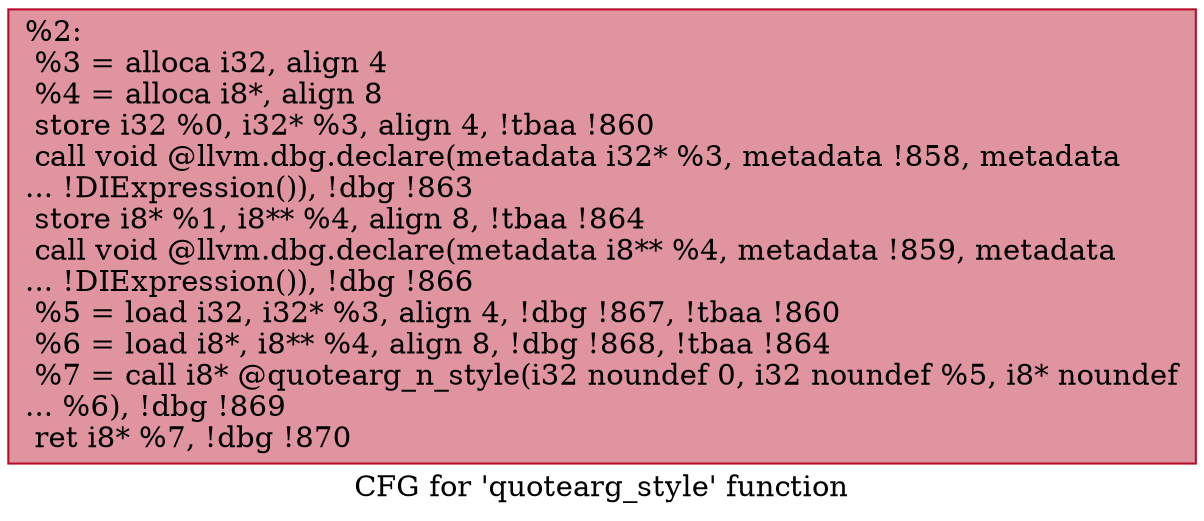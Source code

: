digraph "CFG for 'quotearg_style' function" {
	label="CFG for 'quotearg_style' function";

	Node0x1753910 [shape=record,color="#b70d28ff", style=filled, fillcolor="#b70d2870",label="{%2:\l  %3 = alloca i32, align 4\l  %4 = alloca i8*, align 8\l  store i32 %0, i32* %3, align 4, !tbaa !860\l  call void @llvm.dbg.declare(metadata i32* %3, metadata !858, metadata\l... !DIExpression()), !dbg !863\l  store i8* %1, i8** %4, align 8, !tbaa !864\l  call void @llvm.dbg.declare(metadata i8** %4, metadata !859, metadata\l... !DIExpression()), !dbg !866\l  %5 = load i32, i32* %3, align 4, !dbg !867, !tbaa !860\l  %6 = load i8*, i8** %4, align 8, !dbg !868, !tbaa !864\l  %7 = call i8* @quotearg_n_style(i32 noundef 0, i32 noundef %5, i8* noundef\l... %6), !dbg !869\l  ret i8* %7, !dbg !870\l}"];
}
